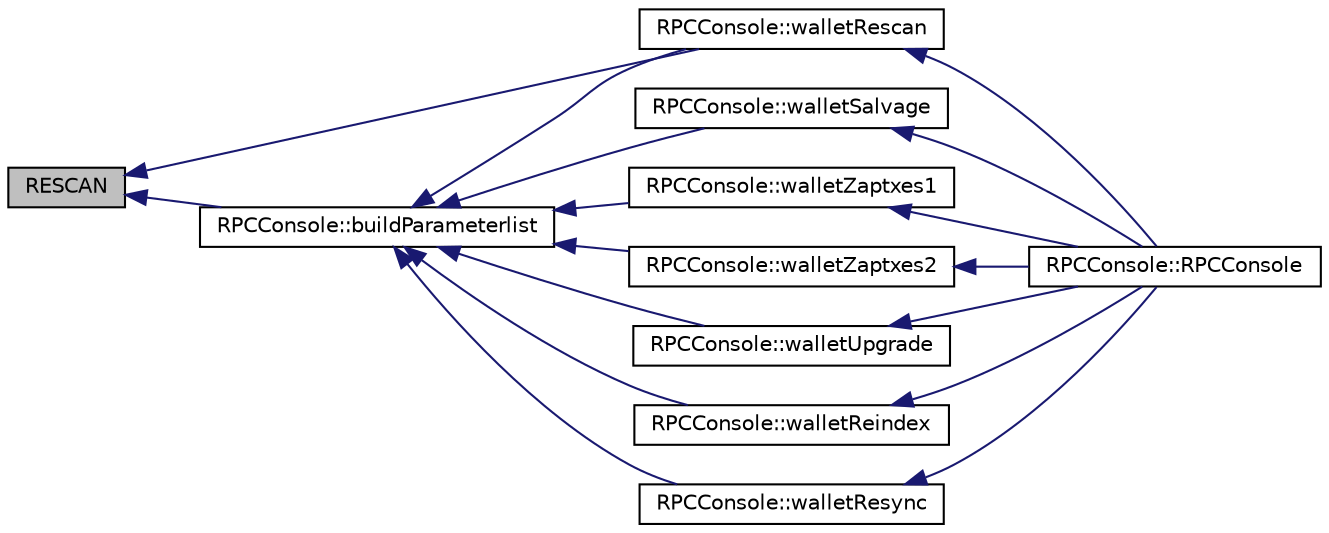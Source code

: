 digraph "RESCAN"
{
  edge [fontname="Helvetica",fontsize="10",labelfontname="Helvetica",labelfontsize="10"];
  node [fontname="Helvetica",fontsize="10",shape=record];
  rankdir="LR";
  Node19 [label="RESCAN",height=0.2,width=0.4,color="black", fillcolor="grey75", style="filled", fontcolor="black"];
  Node19 -> Node20 [dir="back",color="midnightblue",fontsize="10",style="solid",fontname="Helvetica"];
  Node20 [label="RPCConsole::walletRescan",height=0.2,width=0.4,color="black", fillcolor="white", style="filled",URL="$class_r_p_c_console.html#a87bca6ab058743cda3d716543071ce03",tooltip="Restart wallet with \"-rescan\". "];
  Node20 -> Node21 [dir="back",color="midnightblue",fontsize="10",style="solid",fontname="Helvetica"];
  Node21 [label="RPCConsole::RPCConsole",height=0.2,width=0.4,color="black", fillcolor="white", style="filled",URL="$class_r_p_c_console.html#aeac546e68f8c2cafa79a0294dd78f2ad"];
  Node19 -> Node22 [dir="back",color="midnightblue",fontsize="10",style="solid",fontname="Helvetica"];
  Node22 [label="RPCConsole::buildParameterlist",height=0.2,width=0.4,color="black", fillcolor="white", style="filled",URL="$class_r_p_c_console.html#a317ca97b14efb6af2c2e22d5a60e8872",tooltip="Build parameter list for restart. "];
  Node22 -> Node23 [dir="back",color="midnightblue",fontsize="10",style="solid",fontname="Helvetica"];
  Node23 [label="RPCConsole::walletSalvage",height=0.2,width=0.4,color="black", fillcolor="white", style="filled",URL="$class_r_p_c_console.html#ad272e3e402b452d470e5d0cc22dfa838",tooltip="Wallet repair options. "];
  Node23 -> Node21 [dir="back",color="midnightblue",fontsize="10",style="solid",fontname="Helvetica"];
  Node22 -> Node20 [dir="back",color="midnightblue",fontsize="10",style="solid",fontname="Helvetica"];
  Node22 -> Node24 [dir="back",color="midnightblue",fontsize="10",style="solid",fontname="Helvetica"];
  Node24 [label="RPCConsole::walletZaptxes1",height=0.2,width=0.4,color="black", fillcolor="white", style="filled",URL="$class_r_p_c_console.html#ab99e8a7e0a6164126aa18c59827722d5",tooltip="Restart wallet with \"-zapwallettxes=1\". "];
  Node24 -> Node21 [dir="back",color="midnightblue",fontsize="10",style="solid",fontname="Helvetica"];
  Node22 -> Node25 [dir="back",color="midnightblue",fontsize="10",style="solid",fontname="Helvetica"];
  Node25 [label="RPCConsole::walletZaptxes2",height=0.2,width=0.4,color="black", fillcolor="white", style="filled",URL="$class_r_p_c_console.html#ab96912afa85d43a67a4db4869faccdd9",tooltip="Restart wallet with \"-zapwallettxes=2\". "];
  Node25 -> Node21 [dir="back",color="midnightblue",fontsize="10",style="solid",fontname="Helvetica"];
  Node22 -> Node26 [dir="back",color="midnightblue",fontsize="10",style="solid",fontname="Helvetica"];
  Node26 [label="RPCConsole::walletUpgrade",height=0.2,width=0.4,color="black", fillcolor="white", style="filled",URL="$class_r_p_c_console.html#a5ba9075f3f7dad2e84302ea3da9f51af",tooltip="Restart wallet with \"-upgradewallet\". "];
  Node26 -> Node21 [dir="back",color="midnightblue",fontsize="10",style="solid",fontname="Helvetica"];
  Node22 -> Node27 [dir="back",color="midnightblue",fontsize="10",style="solid",fontname="Helvetica"];
  Node27 [label="RPCConsole::walletReindex",height=0.2,width=0.4,color="black", fillcolor="white", style="filled",URL="$class_r_p_c_console.html#ac0e0d64fc96a4621dcb8006eafbb3bc5",tooltip="Restart wallet with \"-reindex\". "];
  Node27 -> Node21 [dir="back",color="midnightblue",fontsize="10",style="solid",fontname="Helvetica"];
  Node22 -> Node28 [dir="back",color="midnightblue",fontsize="10",style="solid",fontname="Helvetica"];
  Node28 [label="RPCConsole::walletResync",height=0.2,width=0.4,color="black", fillcolor="white", style="filled",URL="$class_r_p_c_console.html#a32940def4bbbe99bebd243bace2101da",tooltip="Restart wallet with \"-resync\". "];
  Node28 -> Node21 [dir="back",color="midnightblue",fontsize="10",style="solid",fontname="Helvetica"];
}
